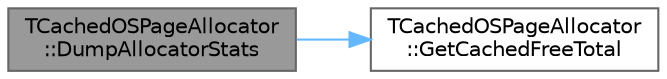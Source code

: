 digraph "TCachedOSPageAllocator::DumpAllocatorStats"
{
 // INTERACTIVE_SVG=YES
 // LATEX_PDF_SIZE
  bgcolor="transparent";
  edge [fontname=Helvetica,fontsize=10,labelfontname=Helvetica,labelfontsize=10];
  node [fontname=Helvetica,fontsize=10,shape=box,height=0.2,width=0.4];
  rankdir="LR";
  Node1 [id="Node000001",label="TCachedOSPageAllocator\l::DumpAllocatorStats",height=0.2,width=0.4,color="gray40", fillcolor="grey60", style="filled", fontcolor="black",tooltip=" "];
  Node1 -> Node2 [id="edge1_Node000001_Node000002",color="steelblue1",style="solid",tooltip=" "];
  Node2 [id="Node000002",label="TCachedOSPageAllocator\l::GetCachedFreeTotal",height=0.2,width=0.4,color="grey40", fillcolor="white", style="filled",URL="$d5/d35/structTCachedOSPageAllocator.html#a68ce68c793c10b7e362526b54dc138f5",tooltip=" "];
}
